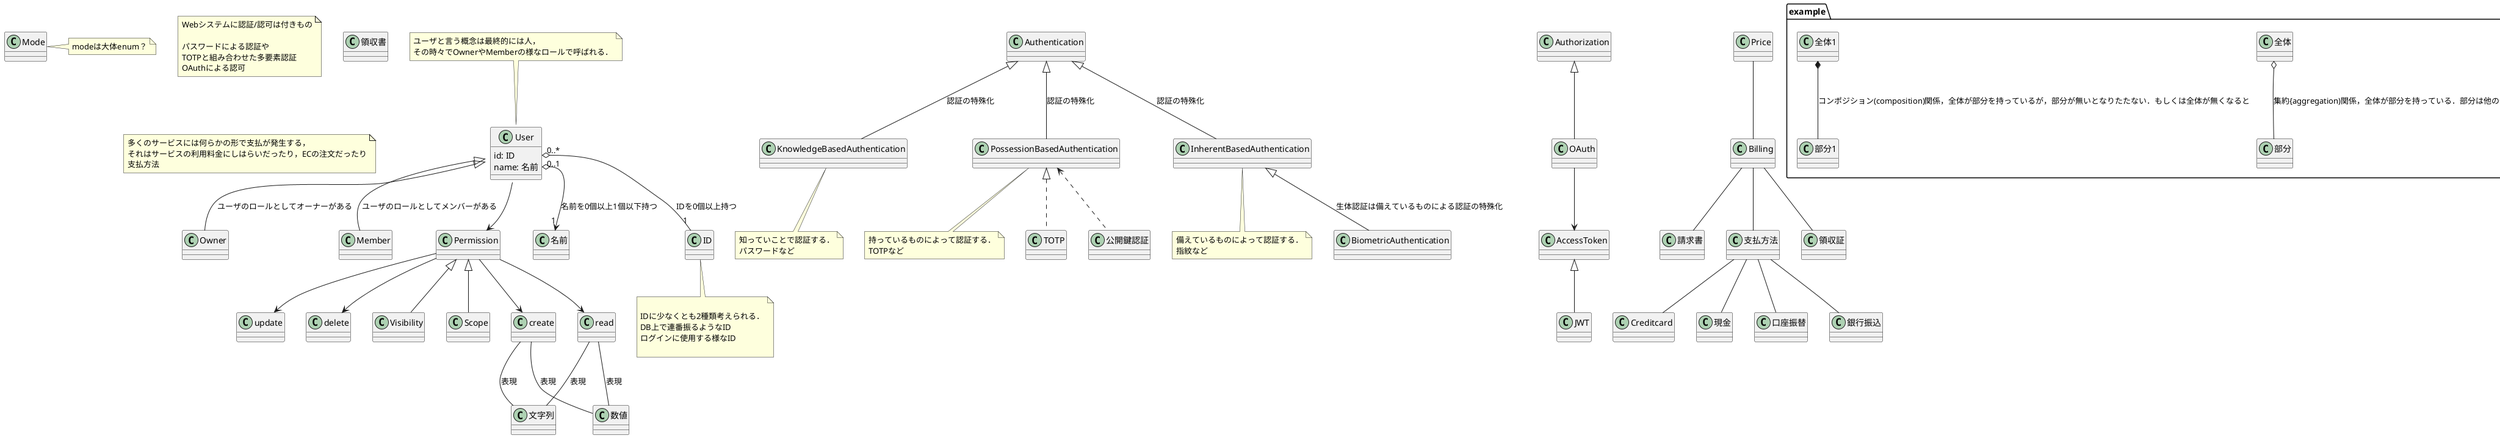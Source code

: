 @startuml APPLICATION

package "example" {
    note as example
        凡例風に各ラインのルールを決めて書いていく
        ここの細かい考えた事は別途各図に情報を追加する
        まずはUML本来の表現？
    end note
    Class C1
    Class C2

    C1 <|-- C2 : "C2はC1のサブクラス（もしくは特殊化），C2を一般化するとC1"

    Class 全体
    Class 部分

    全体 o-- 部分 : "集約{aggregation)関係，全体が部分を持っている．部分は他の全体にあたるものと共有される"

    Class 全体1
    Class 部分1
    全体1 *-- 部分1 : "コンポジション(composition)関係，全体が部分を持っているが，部分が無いとなりたたない．もしくは全体が無くなると"
}


class ID{}

Class 名前{}

Class Mode{}

note right of Mode
    modeは大体enum？
end note


Class Permission{}

Class 文字列{}
Class 数値{}
Class read{}
Class create{}
Class update{}
Class read{}
Class delete{}

Permission --> read
read -- 数値 : 表現
read -- 文字列 : 表現
Permission --> create
create -- 数値 : 表現
create -- 文字列 : 表現
Permission --> update
Permission --> delete

Class Visibility{}

Permission <|-- Visibility

Class Scope{}

Permission <|-- Scope

Class User{
    id: ID
    name: 名前
}
User::id "0..*" o-- "1" ID: "IDを0個以上持つ"
User --> Permission
User::name "0..1" o-->"1" 名前: "名前を0個以上1個以下持つ"

note bottom of ID

IDに少なくとも2種類考えられる．
DB上で連番振るようなID
ログインに使用する様なID

end note

Class Owner{}
User <|-- Owner: "ユーザのロールとしてオーナーがある"

Class Member{}
User <|-- Member: "ユーザのロールとしてメンバーがある"

note top of User
ユーザと言う概念は最終的には人，
その時々でOwnerやMemberの様なロールで呼ばれる．
end note

Class Authentication{}

Class KnowledgeBasedAuthentication{}
Authentication <|-- KnowledgeBasedAuthentication: "認証の特殊化"

note bottom of KnowledgeBasedAuthentication
知っていことで認証する．
パスワードなど
end note

Class PossessionBasedAuthentication{}
Authentication <|-- PossessionBasedAuthentication: "認証の特殊化"

note bottom of PossessionBasedAuthentication
持っているものによって認証する．
TOTPなど
end note

Class TOTP{}

PossessionBasedAuthentication <|.. TOTP

Class InherentBasedAuthentication{}

Authentication <|-- InherentBasedAuthentication: "認証の特殊化"

note bottom of InherentBasedAuthentication
備えているものによって認証する．
指紋など
end note

Class BiometricAuthentication{}
InherentBasedAuthentication <|-- BiometricAuthentication: "生体認証は備えているものによる認証の特殊化"

Class Authorization{}

Class OAuth{}

Authorization <|-- OAuth

Class AccessToken

OAuth-->AccessToken

Class JWT{}

AccessToken <|-- JWT


Class 公開鍵認証{}

PossessionBasedAuthentication <.. 公開鍵認証

note as n1
Webシステムに認証/認可は付きもの

パスワードによる認証や
TOTPと組み合わせた多要素認証
OAuthによる認可
end note


Class Billing{}

Class Creditcard{}

Class 現金{}

Class 口座振替{}
Class 銀行振込{}
Class 請求書{}
Class 領収書{}
Class 支払方法{}

Billing -- 支払方法
支払方法 -- Creditcard
支払方法 -- 現金
支払方法 -- 口座振替
支払方法 -- 銀行振込
Billing -- 請求書
Billing -- 領収証

Class Price{}

Price -- Billing
note as billing_note
多くのサービスには何らかの形で支払が発生する，
それはサービスの利用料金にしはらいだったり，ECの注文だったり
支払方法
end note

@enduml